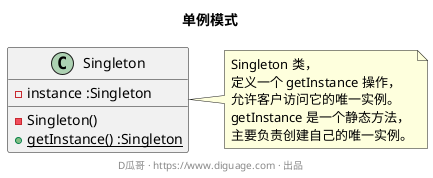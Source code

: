 @startuml
title "**单例模式**"

class Singleton {
  - instance :Singleton
  - Singleton()
  + {static} getInstance() :Singleton
}
note right: Singleton 类，\n定义一个 getInstance 操作，\n允许客户访问它的唯一实例。\ngetInstance 是一个静态方法，\n主要负责创建自己的唯一实例。

footer D瓜哥 · https://www.diguage.com · 出品
@enduml
